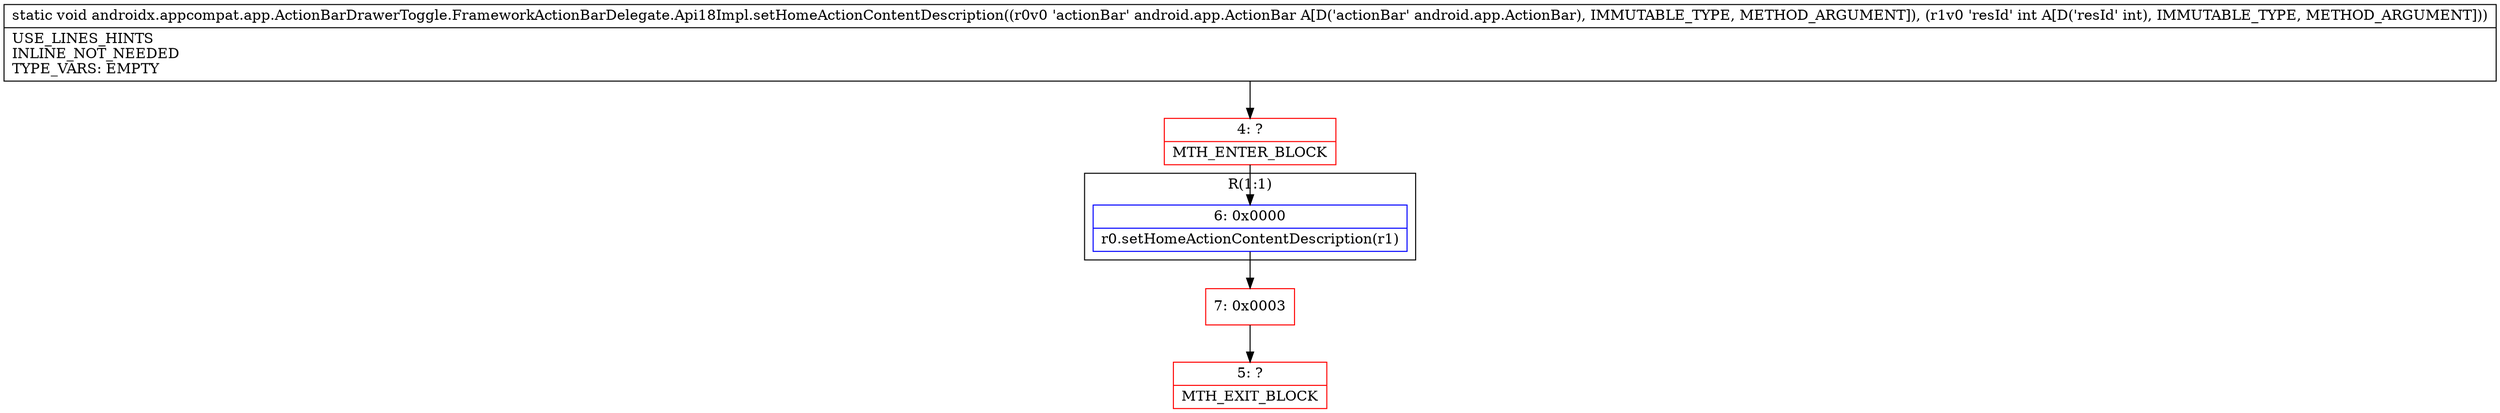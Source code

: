 digraph "CFG forandroidx.appcompat.app.ActionBarDrawerToggle.FrameworkActionBarDelegate.Api18Impl.setHomeActionContentDescription(Landroid\/app\/ActionBar;I)V" {
subgraph cluster_Region_452173948 {
label = "R(1:1)";
node [shape=record,color=blue];
Node_6 [shape=record,label="{6\:\ 0x0000|r0.setHomeActionContentDescription(r1)\l}"];
}
Node_4 [shape=record,color=red,label="{4\:\ ?|MTH_ENTER_BLOCK\l}"];
Node_7 [shape=record,color=red,label="{7\:\ 0x0003}"];
Node_5 [shape=record,color=red,label="{5\:\ ?|MTH_EXIT_BLOCK\l}"];
MethodNode[shape=record,label="{static void androidx.appcompat.app.ActionBarDrawerToggle.FrameworkActionBarDelegate.Api18Impl.setHomeActionContentDescription((r0v0 'actionBar' android.app.ActionBar A[D('actionBar' android.app.ActionBar), IMMUTABLE_TYPE, METHOD_ARGUMENT]), (r1v0 'resId' int A[D('resId' int), IMMUTABLE_TYPE, METHOD_ARGUMENT]))  | USE_LINES_HINTS\lINLINE_NOT_NEEDED\lTYPE_VARS: EMPTY\l}"];
MethodNode -> Node_4;Node_6 -> Node_7;
Node_4 -> Node_6;
Node_7 -> Node_5;
}

